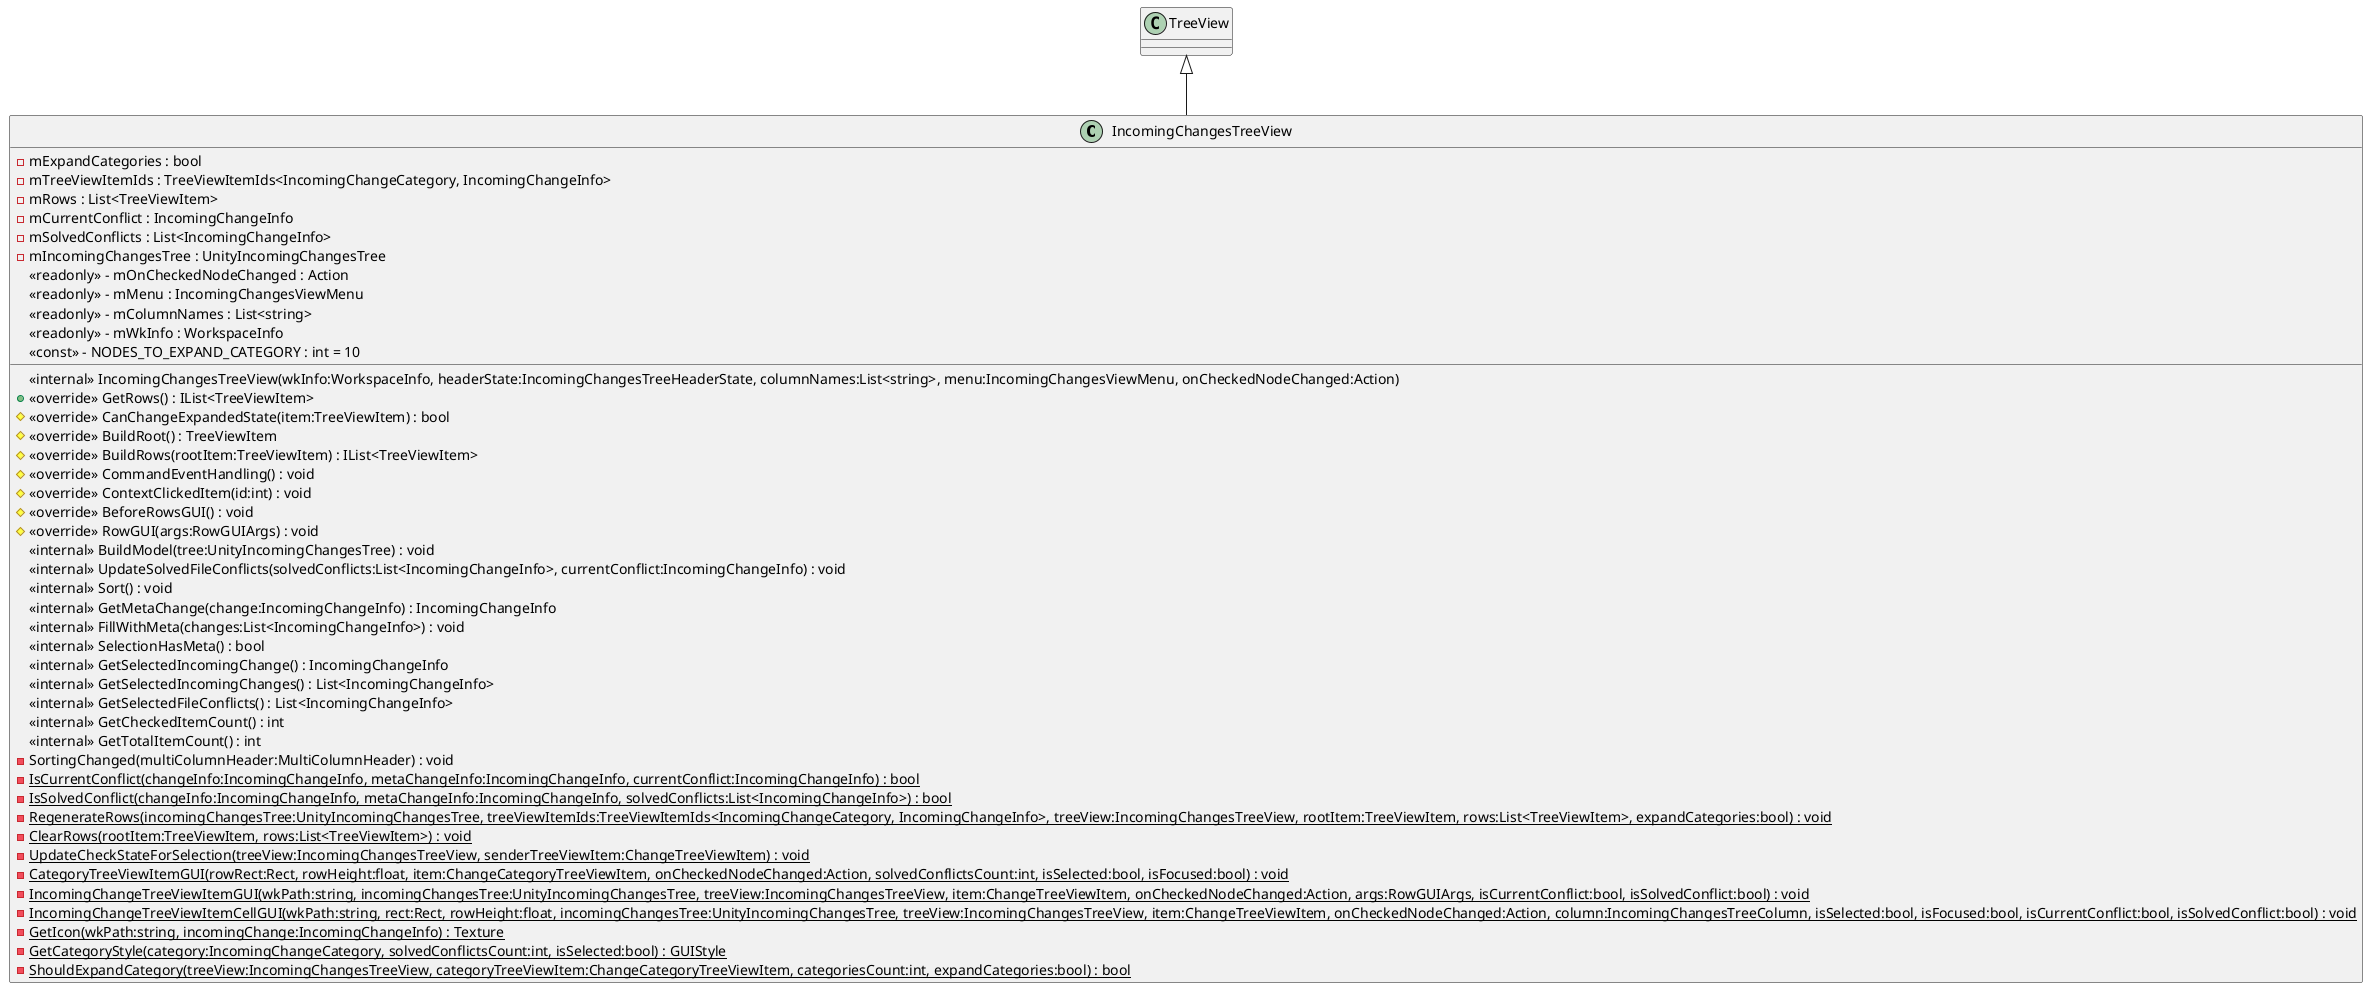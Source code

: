 @startuml
class IncomingChangesTreeView {
    <<internal>> IncomingChangesTreeView(wkInfo:WorkspaceInfo, headerState:IncomingChangesTreeHeaderState, columnNames:List<string>, menu:IncomingChangesViewMenu, onCheckedNodeChanged:Action)
    + <<override>> GetRows() : IList<TreeViewItem>
    # <<override>> CanChangeExpandedState(item:TreeViewItem) : bool
    # <<override>> BuildRoot() : TreeViewItem
    # <<override>> BuildRows(rootItem:TreeViewItem) : IList<TreeViewItem>
    # <<override>> CommandEventHandling() : void
    # <<override>> ContextClickedItem(id:int) : void
    # <<override>> BeforeRowsGUI() : void
    # <<override>> RowGUI(args:RowGUIArgs) : void
    <<internal>> BuildModel(tree:UnityIncomingChangesTree) : void
    <<internal>> UpdateSolvedFileConflicts(solvedConflicts:List<IncomingChangeInfo>, currentConflict:IncomingChangeInfo) : void
    <<internal>> Sort() : void
    <<internal>> GetMetaChange(change:IncomingChangeInfo) : IncomingChangeInfo
    <<internal>> FillWithMeta(changes:List<IncomingChangeInfo>) : void
    <<internal>> SelectionHasMeta() : bool
    <<internal>> GetSelectedIncomingChange() : IncomingChangeInfo
    <<internal>> GetSelectedIncomingChanges() : List<IncomingChangeInfo>
    <<internal>> GetSelectedFileConflicts() : List<IncomingChangeInfo>
    <<internal>> GetCheckedItemCount() : int
    <<internal>> GetTotalItemCount() : int
    - SortingChanged(multiColumnHeader:MultiColumnHeader) : void
    {static} - IsCurrentConflict(changeInfo:IncomingChangeInfo, metaChangeInfo:IncomingChangeInfo, currentConflict:IncomingChangeInfo) : bool
    {static} - IsSolvedConflict(changeInfo:IncomingChangeInfo, metaChangeInfo:IncomingChangeInfo, solvedConflicts:List<IncomingChangeInfo>) : bool
    {static} - RegenerateRows(incomingChangesTree:UnityIncomingChangesTree, treeViewItemIds:TreeViewItemIds<IncomingChangeCategory, IncomingChangeInfo>, treeView:IncomingChangesTreeView, rootItem:TreeViewItem, rows:List<TreeViewItem>, expandCategories:bool) : void
    {static} - ClearRows(rootItem:TreeViewItem, rows:List<TreeViewItem>) : void
    {static} - UpdateCheckStateForSelection(treeView:IncomingChangesTreeView, senderTreeViewItem:ChangeTreeViewItem) : void
    {static} - CategoryTreeViewItemGUI(rowRect:Rect, rowHeight:float, item:ChangeCategoryTreeViewItem, onCheckedNodeChanged:Action, solvedConflictsCount:int, isSelected:bool, isFocused:bool) : void
    {static} - IncomingChangeTreeViewItemGUI(wkPath:string, incomingChangesTree:UnityIncomingChangesTree, treeView:IncomingChangesTreeView, item:ChangeTreeViewItem, onCheckedNodeChanged:Action, args:RowGUIArgs, isCurrentConflict:bool, isSolvedConflict:bool) : void
    {static} - IncomingChangeTreeViewItemCellGUI(wkPath:string, rect:Rect, rowHeight:float, incomingChangesTree:UnityIncomingChangesTree, treeView:IncomingChangesTreeView, item:ChangeTreeViewItem, onCheckedNodeChanged:Action, column:IncomingChangesTreeColumn, isSelected:bool, isFocused:bool, isCurrentConflict:bool, isSolvedConflict:bool) : void
    {static} - GetIcon(wkPath:string, incomingChange:IncomingChangeInfo) : Texture
    {static} - GetCategoryStyle(category:IncomingChangeCategory, solvedConflictsCount:int, isSelected:bool) : GUIStyle
    {static} - ShouldExpandCategory(treeView:IncomingChangesTreeView, categoryTreeViewItem:ChangeCategoryTreeViewItem, categoriesCount:int, expandCategories:bool) : bool
    - mExpandCategories : bool
    - mTreeViewItemIds : TreeViewItemIds<IncomingChangeCategory, IncomingChangeInfo>
    - mRows : List<TreeViewItem>
    - mCurrentConflict : IncomingChangeInfo
    - mSolvedConflicts : List<IncomingChangeInfo>
    - mIncomingChangesTree : UnityIncomingChangesTree
    <<readonly>> - mOnCheckedNodeChanged : Action
    <<readonly>> - mMenu : IncomingChangesViewMenu
    <<readonly>> - mColumnNames : List<string>
    <<readonly>> - mWkInfo : WorkspaceInfo
    <<const>> - NODES_TO_EXPAND_CATEGORY : int = 10
}
TreeView <|-- IncomingChangesTreeView
@enduml
